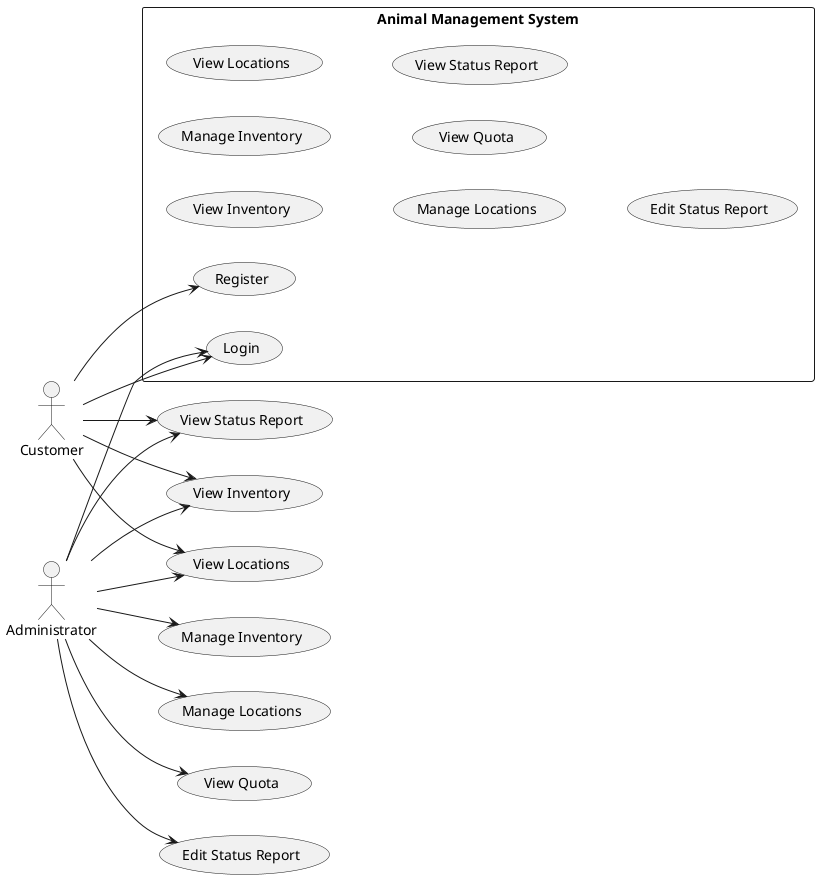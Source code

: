 @startuml

left to right direction
actor Customer as Cx
actor Administrator as Admin

rectangle "Animal Management System" {
    usecase "Register" as Register
    usecase "Login" as Login
    usecase "View Inventory" as ViewInventory
    usecase "Manage Inventory" as ManageInventory
    usecase "View Locations" as ViewLocations
    usecase "Manage Locations" as ManageLocations
    usecase "View Quota" as ViewQuota
    usecase "View Status Report" as ViewStatusReport
    usecase "Edit Status Report" as EditStatusReport
}

Cx --> (Register)
Cx --> (Login)
Cx --> (View Inventory)
Cx --> (View Locations)
Cx --> (View Status Report)

Admin --> (Login)
Admin --> (View Inventory)
Admin --> (Manage Inventory)
Admin --> (View Locations)
Admin --> (Manage Locations)
Admin --> (View Quota)
Admin --> (View Status Report)
Admin --> (Edit Status Report)

@enduml
